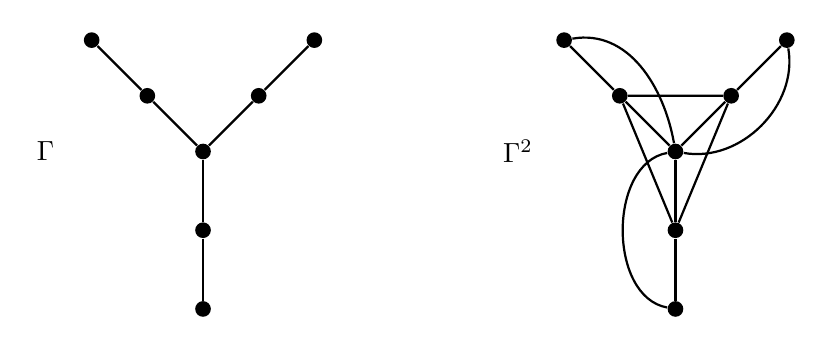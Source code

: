 \begin{tikzpicture}[dot/.style={circle,inner sep=2pt,fill}]
\node (gamma) at (-2,0) {$\Gamma$};
\node[dot] (center) at (0,0) {};
\node[dot] (0) at ([shift=({45:1 cm})]center) {};
\node[dot] (00) at ([shift=({45:1 cm})]0) {};
\node[dot] (1) at ([shift=({135:1 cm})]center) {};
\node[dot] (11) at ([shift=({135:1 cm})]1) {};
\node[dot] (2) at ([shift=({-90:1 cm})]center) {};
\node[dot] (22) at ([shift=({-90:1 cm})]2) {};

\draw[thick,-] (center) -- (0);
\draw[thick,-] (center) -- (1);
\draw[thick,-] (center) -- (2);
\draw[thick,-] (0) -- (00);
\draw[thick,-] (1) -- (11);
\draw[thick,-] (2) -- (22);


\node (gammaC) at (4,0) {$\Gamma^2$};
\node[dot] (centerC) at (6,0) {};
\node[dot] (0C) at ([shift=({45:1 cm})]centerC) {};
\node[dot] (00C) at ([shift=({45:1 cm})]0C) {};
\node[dot] (1C) at ([shift=({135:1 cm})]centerC) {};
\node[dot] (11C) at ([shift=({135:1 cm})]1C) {};
\node[dot] (2C) at ([shift=({-90:1 cm})]centerC) {};
\node[dot] (22C) at ([shift=({-90:1 cm})]2C) {};

\draw[thick,-] (centerC) -- (0C);
\draw[thick,-] (centerC) -- (1C);
\draw[thick,-] (centerC) -- (2C);
\draw[thick,-] (0C) -- (00C);
\draw[thick,-] (1C) -- (11C);
\draw[thick,-] (2C) -- (22C);
\draw[thick,-] (1C) -- (2C) -- (0C) -- (1C);
\draw[thick,-] (11C) to[out=10,in=100] (centerC);
\draw[thick,-] (00C) to[out=-80,in=-10] (centerC);
\draw[thick,-] (22C) to[out=170,in=190] (centerC);
%
%\foreach \x [evaluate=\x as \y using {\x+0.5}] in {0,0.5,1,...,10.5}{
%	\node[dot] (\x) at (\x,0) {};
%}
%\node[dot] (11) at (11,0) {};
%
%\foreach \x [evaluate=\x as \y using {\x+0.5}] in {0,0.5,1,...,10.5}{
%	\draw[thick,-](\x) -- (\y);
%}
%\begin{scope}[ultra thick,decoration={
%	markings,
%	mark=at position 0.05 with {\arrow{>}},
%	mark=at position 0.15 with {\arrow{>}},
%	mark=at position 0.26 with {\arrow{>}},
%	mark=at position 0.37 with {\arrow{>}},
%	mark=at position 0.46 with {\arrow{>}},
%	mark=at position 0.57 with {\arrow{>}},
%	mark=at position 0.665 with {\arrow{>}},
%	mark=at position 0.76 with {\arrow{>}},
%	mark=at position 0.84 with {\arrow{>}},
%	mark=at position 0.94 with {\arrow{>}}}
%] 
%\draw[postaction={decorate},color=blue!50!black] (5.5,0) -- (11,0) -- (11,-0.5) -- (0,-0.5) -- (0,0) -- (5.5,0);
%\draw[ultra thick,color=blue!50!black] (5.5,0.2) -- (5.5,-0.2);  
%\end{scope}
\end{tikzpicture}